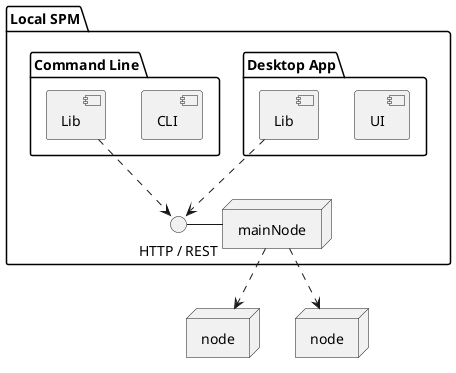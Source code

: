 @startuml SPM-System_Diagram

package "Local SPM" {
  package "Desktop App" {
    [UI]
    [Lib] as desktopLib
  }

  package "Command Line" {
    [CLI]
    [Lib] as cliLib
  }

  () "HTTP / REST" as HTTP

  desktopLib ..> HTTP
  cliLib ..> HTTP
  
  HTTP - mainNode

  node "Jörmungandr" as mainNode {
  }
}

node "node" as node1 {

}

node "node" as node2 {

}

mainNode ..> node1
mainNode ..> node2


@enduml